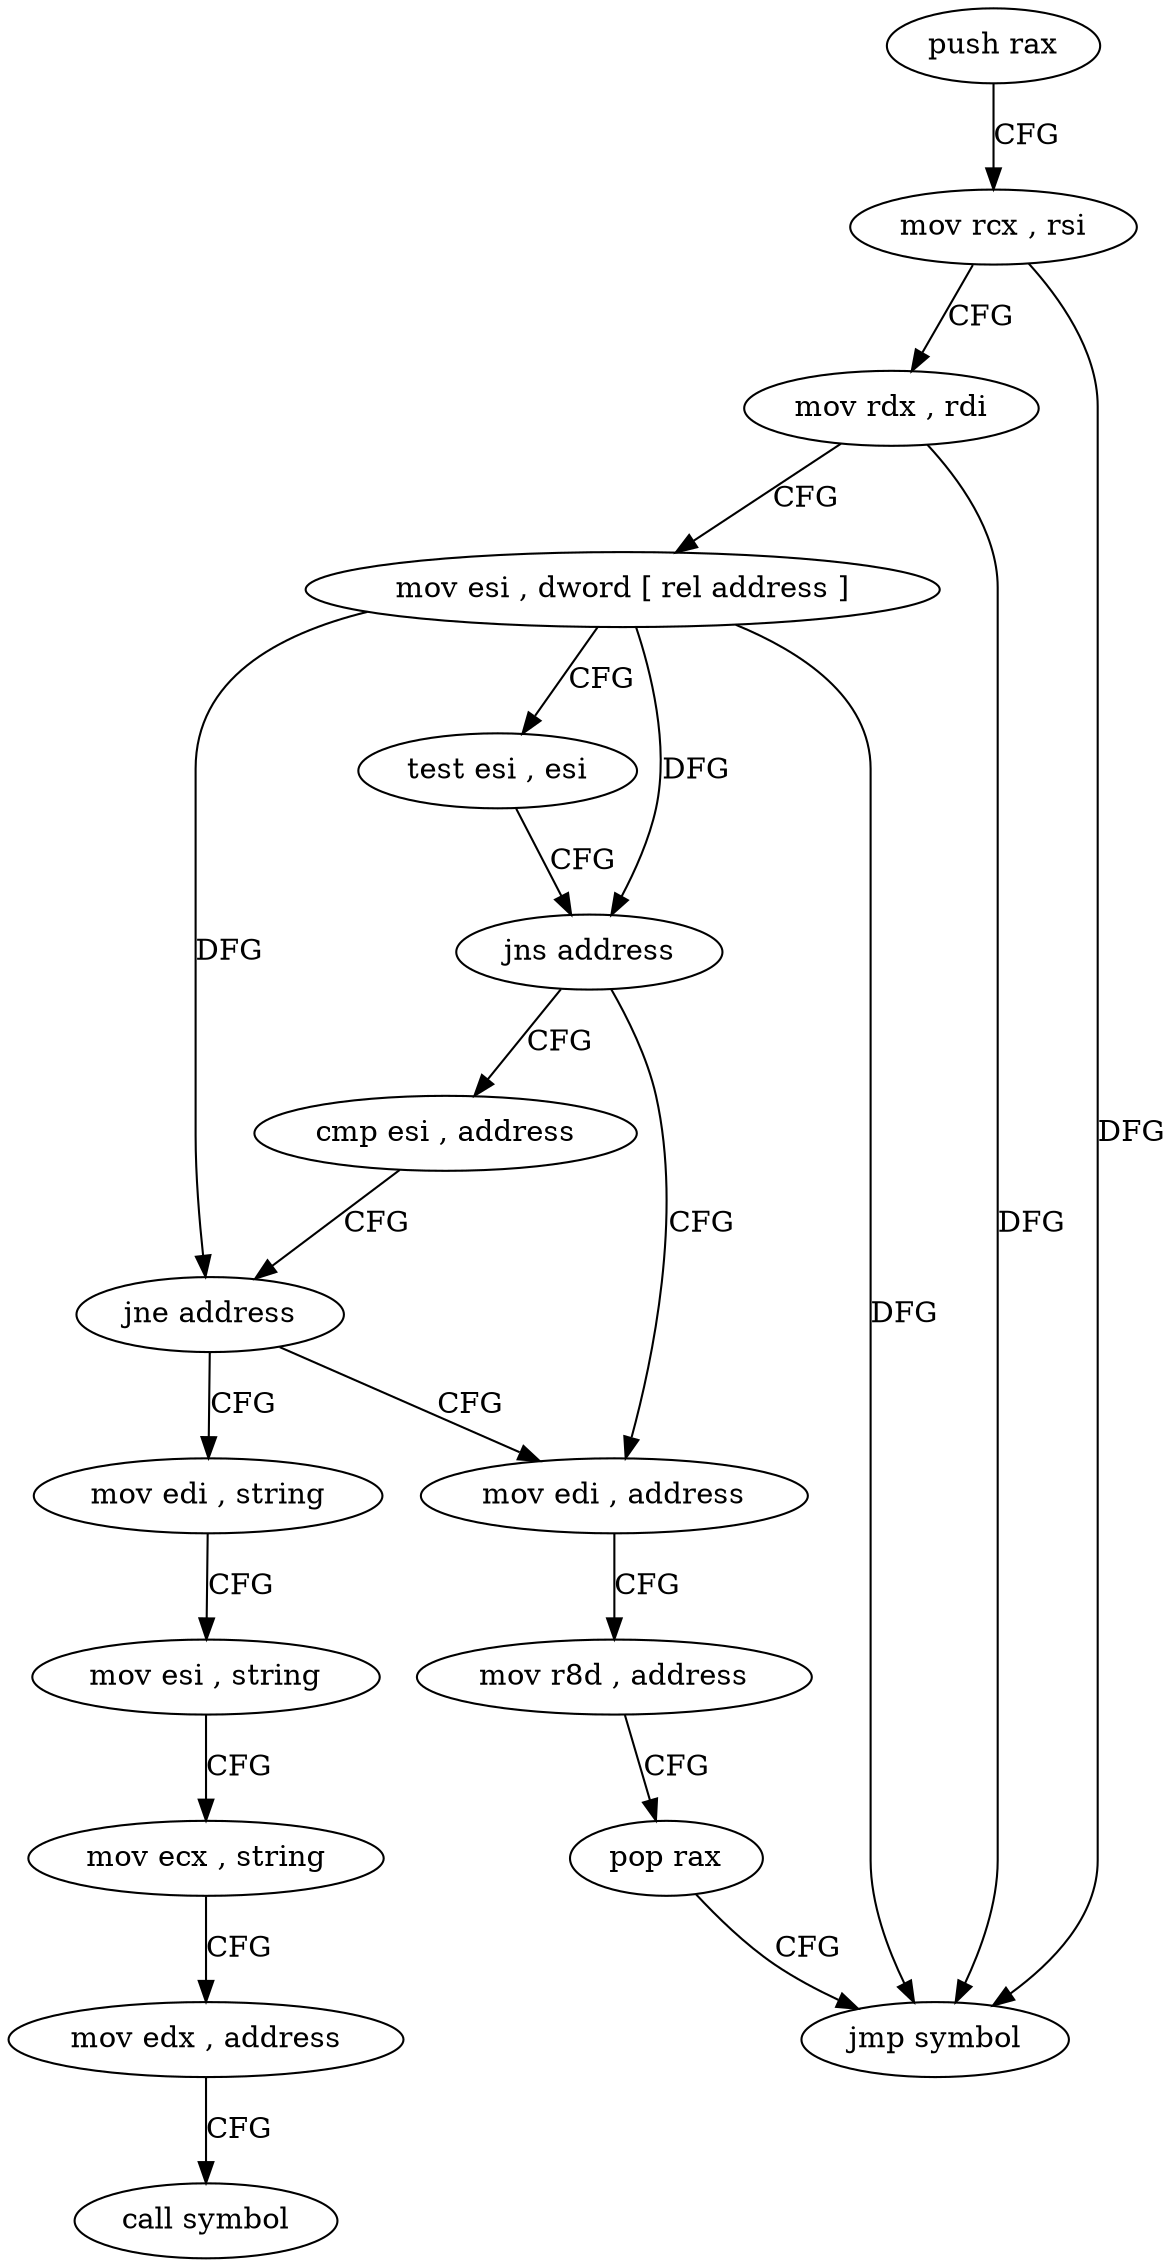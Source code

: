 digraph "func" {
"4230448" [label = "push rax" ]
"4230449" [label = "mov rcx , rsi" ]
"4230452" [label = "mov rdx , rdi" ]
"4230455" [label = "mov esi , dword [ rel address ]" ]
"4230461" [label = "test esi , esi" ]
"4230463" [label = "jns address" ]
"4230470" [label = "mov edi , address" ]
"4230465" [label = "cmp esi , address" ]
"4230475" [label = "mov r8d , address" ]
"4230481" [label = "pop rax" ]
"4230482" [label = "jmp symbol" ]
"4230468" [label = "jne address" ]
"4230487" [label = "mov edi , string" ]
"4230492" [label = "mov esi , string" ]
"4230497" [label = "mov ecx , string" ]
"4230502" [label = "mov edx , address" ]
"4230507" [label = "call symbol" ]
"4230448" -> "4230449" [ label = "CFG" ]
"4230449" -> "4230452" [ label = "CFG" ]
"4230449" -> "4230482" [ label = "DFG" ]
"4230452" -> "4230455" [ label = "CFG" ]
"4230452" -> "4230482" [ label = "DFG" ]
"4230455" -> "4230461" [ label = "CFG" ]
"4230455" -> "4230463" [ label = "DFG" ]
"4230455" -> "4230482" [ label = "DFG" ]
"4230455" -> "4230468" [ label = "DFG" ]
"4230461" -> "4230463" [ label = "CFG" ]
"4230463" -> "4230470" [ label = "CFG" ]
"4230463" -> "4230465" [ label = "CFG" ]
"4230470" -> "4230475" [ label = "CFG" ]
"4230465" -> "4230468" [ label = "CFG" ]
"4230475" -> "4230481" [ label = "CFG" ]
"4230481" -> "4230482" [ label = "CFG" ]
"4230468" -> "4230487" [ label = "CFG" ]
"4230468" -> "4230470" [ label = "CFG" ]
"4230487" -> "4230492" [ label = "CFG" ]
"4230492" -> "4230497" [ label = "CFG" ]
"4230497" -> "4230502" [ label = "CFG" ]
"4230502" -> "4230507" [ label = "CFG" ]
}
